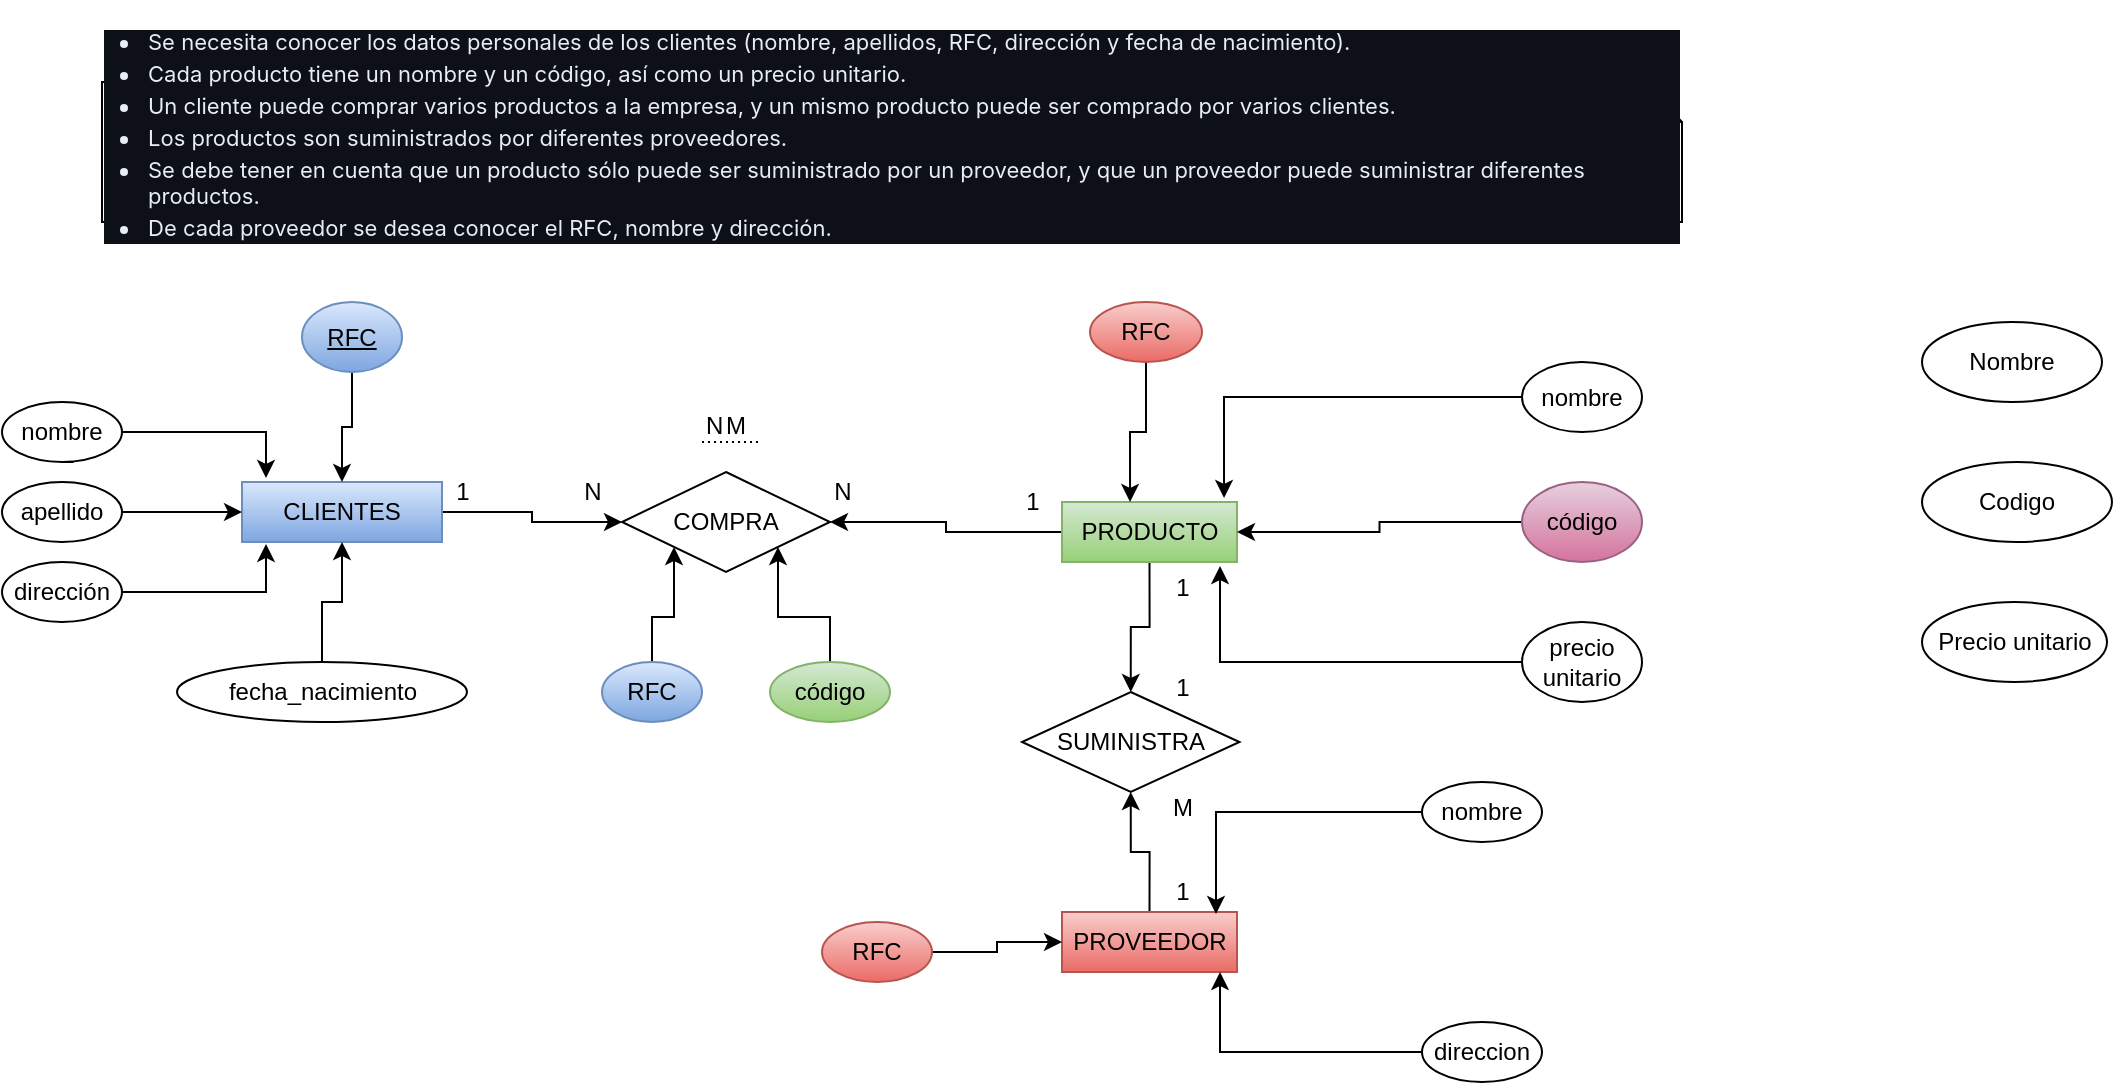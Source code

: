 <mxfile version="21.7.4" type="github">
  <diagram name="Página-1" id="YRrxscmIG7051MTdeDOo">
    <mxGraphModel dx="2049" dy="470" grid="1" gridSize="10" guides="1" tooltips="1" connect="1" arrows="1" fold="1" page="1" pageScale="1" pageWidth="1169" pageHeight="827" math="0" shadow="0">
      <root>
        <mxCell id="0" />
        <mxCell id="1" parent="0" />
        <mxCell id="bOBayo8HfqDC3svuPsRR-1" value="&lt;font style=&quot;font-size: 11px;&quot;&gt;&lt;br&gt;&lt;/font&gt;&lt;ul style=&quot;box-sizing: border-box; padding-left: 2em; margin-top: 0px; margin-bottom: 16px; color: rgb(230, 237, 243); font-family: -apple-system, BlinkMacSystemFont, &amp;quot;Segoe UI&amp;quot;, &amp;quot;Noto Sans&amp;quot;, Helvetica, Arial, sans-serif, &amp;quot;Apple Color Emoji&amp;quot;, &amp;quot;Segoe UI Emoji&amp;quot;; font-style: normal; font-variant-ligatures: normal; font-variant-caps: normal; font-weight: 400; letter-spacing: normal; orphans: 2; text-align: start; text-indent: 0px; text-transform: none; widows: 2; word-spacing: 0px; -webkit-text-stroke-width: 0px; background-color: rgb(13, 17, 23); text-decoration-thickness: initial; text-decoration-style: initial; text-decoration-color: initial; font-size: 11px;&quot; dir=&quot;auto&quot;&gt;&lt;li style=&quot;box-sizing: border-box;&quot;&gt;&lt;font style=&quot;font-size: 11px;&quot;&gt;Se necesita conocer los datos personales de los clientes (nombre, apellidos, RFC, dirección y fecha de nacimiento).&lt;/font&gt;&lt;/li&gt;&lt;li style=&quot;box-sizing: border-box; margin-top: 0.25em;&quot;&gt;&lt;font style=&quot;font-size: 11px;&quot;&gt;Cada producto tiene un nombre y un código, así como un precio unitario.&lt;/font&gt;&lt;/li&gt;&lt;li style=&quot;box-sizing: border-box; margin-top: 0.25em;&quot;&gt;&lt;font style=&quot;font-size: 11px;&quot;&gt;Un cliente puede comprar varios productos a la empresa, y un mismo producto puede ser comprado por varios clientes.&lt;/font&gt;&lt;/li&gt;&lt;li style=&quot;box-sizing: border-box; margin-top: 0.25em;&quot;&gt;&lt;font style=&quot;font-size: 11px;&quot;&gt;Los productos son suministrados por diferentes proveedores.&lt;/font&gt;&lt;/li&gt;&lt;li style=&quot;box-sizing: border-box; margin-top: 0.25em;&quot;&gt;&lt;font style=&quot;font-size: 11px;&quot;&gt;Se debe tener en cuenta que un producto sólo puede ser suministrado por un proveedor, y que un proveedor puede suministrar diferentes productos.&lt;/font&gt;&lt;/li&gt;&lt;li style=&quot;box-sizing: border-box; margin-top: 0.25em;&quot;&gt;&lt;font style=&quot;font-size: 11px;&quot;&gt;De cada proveedor se desea conocer el RFC, nombre y dirección.&lt;/font&gt;&lt;/li&gt;&lt;/ul&gt;&lt;font style=&quot;font-size: 11px;&quot;&gt;&lt;br&gt;&lt;/font&gt;" style="shape=note;size=20;whiteSpace=wrap;html=1;" parent="1" vertex="1">
          <mxGeometry x="-80" y="40" width="790" height="70" as="geometry" />
        </mxCell>
        <mxCell id="UgKePbM4dhC3H9dT4CeG-12" style="edgeStyle=orthogonalEdgeStyle;rounded=0;orthogonalLoop=1;jettySize=auto;html=1;exitX=1;exitY=0.5;exitDx=0;exitDy=0;entryX=0;entryY=0.5;entryDx=0;entryDy=0;" edge="1" parent="1" source="bOBayo8HfqDC3svuPsRR-2" target="7aSAzmRbqPZyISDXXuLN-13">
          <mxGeometry relative="1" as="geometry" />
        </mxCell>
        <mxCell id="bOBayo8HfqDC3svuPsRR-2" value="CLIENTES" style="whiteSpace=wrap;html=1;align=center;fillColor=#dae8fc;strokeColor=#6c8ebf;gradientColor=#7ea6e0;" parent="1" vertex="1">
          <mxGeometry x="-10" y="240" width="100" height="30" as="geometry" />
        </mxCell>
        <mxCell id="UgKePbM4dhC3H9dT4CeG-11" style="edgeStyle=orthogonalEdgeStyle;rounded=0;orthogonalLoop=1;jettySize=auto;html=1;exitX=0;exitY=0.5;exitDx=0;exitDy=0;entryX=1;entryY=0.5;entryDx=0;entryDy=0;" edge="1" parent="1" source="bOBayo8HfqDC3svuPsRR-3" target="7aSAzmRbqPZyISDXXuLN-13">
          <mxGeometry relative="1" as="geometry" />
        </mxCell>
        <mxCell id="UgKePbM4dhC3H9dT4CeG-15" style="edgeStyle=orthogonalEdgeStyle;rounded=0;orthogonalLoop=1;jettySize=auto;html=1;exitX=0.5;exitY=1;exitDx=0;exitDy=0;entryX=0.5;entryY=0;entryDx=0;entryDy=0;" edge="1" parent="1" source="bOBayo8HfqDC3svuPsRR-3" target="7aSAzmRbqPZyISDXXuLN-10">
          <mxGeometry relative="1" as="geometry" />
        </mxCell>
        <mxCell id="bOBayo8HfqDC3svuPsRR-3" value="PRODUCTO" style="whiteSpace=wrap;html=1;align=center;fillColor=#d5e8d4;gradientColor=#97d077;strokeColor=#82b366;" parent="1" vertex="1">
          <mxGeometry x="400" y="250" width="87.5" height="30" as="geometry" />
        </mxCell>
        <mxCell id="7aSAzmRbqPZyISDXXuLN-12" style="edgeStyle=orthogonalEdgeStyle;rounded=0;orthogonalLoop=1;jettySize=auto;html=1;exitX=0.5;exitY=1;exitDx=0;exitDy=0;" parent="1" source="bOBayo8HfqDC3svuPsRR-6" edge="1">
          <mxGeometry relative="1" as="geometry">
            <mxPoint x="-94.667" y="210.0" as="targetPoint" />
          </mxGeometry>
        </mxCell>
        <mxCell id="UgKePbM4dhC3H9dT4CeG-1" style="edgeStyle=orthogonalEdgeStyle;rounded=0;orthogonalLoop=1;jettySize=auto;html=1;exitX=1;exitY=0.5;exitDx=0;exitDy=0;entryX=0.12;entryY=-0.067;entryDx=0;entryDy=0;entryPerimeter=0;" edge="1" parent="1" source="bOBayo8HfqDC3svuPsRR-6" target="bOBayo8HfqDC3svuPsRR-2">
          <mxGeometry relative="1" as="geometry" />
        </mxCell>
        <mxCell id="bOBayo8HfqDC3svuPsRR-6" value="nombre" style="ellipse;whiteSpace=wrap;html=1;align=center;" parent="1" vertex="1">
          <mxGeometry x="-130" y="200" width="60" height="30" as="geometry" />
        </mxCell>
        <mxCell id="UgKePbM4dhC3H9dT4CeG-2" style="edgeStyle=orthogonalEdgeStyle;rounded=0;orthogonalLoop=1;jettySize=auto;html=1;exitX=1;exitY=0.5;exitDx=0;exitDy=0;entryX=0;entryY=0.5;entryDx=0;entryDy=0;" edge="1" parent="1" source="bOBayo8HfqDC3svuPsRR-7" target="bOBayo8HfqDC3svuPsRR-2">
          <mxGeometry relative="1" as="geometry" />
        </mxCell>
        <mxCell id="bOBayo8HfqDC3svuPsRR-7" value="apellido" style="ellipse;whiteSpace=wrap;html=1;align=center;" parent="1" vertex="1">
          <mxGeometry x="-130" y="240" width="60" height="30" as="geometry" />
        </mxCell>
        <mxCell id="UgKePbM4dhC3H9dT4CeG-3" style="edgeStyle=orthogonalEdgeStyle;rounded=0;orthogonalLoop=1;jettySize=auto;html=1;exitX=1;exitY=0.5;exitDx=0;exitDy=0;entryX=0.12;entryY=1.033;entryDx=0;entryDy=0;entryPerimeter=0;" edge="1" parent="1" source="bOBayo8HfqDC3svuPsRR-8" target="bOBayo8HfqDC3svuPsRR-2">
          <mxGeometry relative="1" as="geometry" />
        </mxCell>
        <mxCell id="bOBayo8HfqDC3svuPsRR-8" value="dirección" style="ellipse;whiteSpace=wrap;html=1;align=center;" parent="1" vertex="1">
          <mxGeometry x="-130" y="280" width="60" height="30" as="geometry" />
        </mxCell>
        <mxCell id="UgKePbM4dhC3H9dT4CeG-7" style="edgeStyle=orthogonalEdgeStyle;rounded=0;orthogonalLoop=1;jettySize=auto;html=1;exitX=0.5;exitY=1;exitDx=0;exitDy=0;entryX=0.5;entryY=0;entryDx=0;entryDy=0;" edge="1" parent="1" source="bOBayo8HfqDC3svuPsRR-9" target="bOBayo8HfqDC3svuPsRR-2">
          <mxGeometry relative="1" as="geometry" />
        </mxCell>
        <mxCell id="bOBayo8HfqDC3svuPsRR-9" value="RFC" style="ellipse;whiteSpace=wrap;html=1;align=center;fontStyle=4;fillColor=#dae8fc;strokeColor=#6c8ebf;gradientColor=#7ea6e0;" parent="1" vertex="1">
          <mxGeometry x="20" y="150" width="50" height="35" as="geometry" />
        </mxCell>
        <mxCell id="UgKePbM4dhC3H9dT4CeG-8" style="edgeStyle=orthogonalEdgeStyle;rounded=0;orthogonalLoop=1;jettySize=auto;html=1;exitX=0.5;exitY=0;exitDx=0;exitDy=0;" edge="1" parent="1" source="bOBayo8HfqDC3svuPsRR-10" target="bOBayo8HfqDC3svuPsRR-2">
          <mxGeometry relative="1" as="geometry" />
        </mxCell>
        <mxCell id="bOBayo8HfqDC3svuPsRR-10" value="fecha_nacimiento" style="ellipse;whiteSpace=wrap;html=1;align=center;" parent="1" vertex="1">
          <mxGeometry x="-42.5" y="330" width="145" height="30" as="geometry" />
        </mxCell>
        <mxCell id="bOBayo8HfqDC3svuPsRR-11" value="" style="endArrow=none;html=1;rounded=0;dashed=1;dashPattern=1 2;" parent="1" edge="1">
          <mxGeometry relative="1" as="geometry">
            <mxPoint x="220" y="220" as="sourcePoint" />
            <mxPoint x="250" y="220" as="targetPoint" />
            <Array as="points" />
          </mxGeometry>
        </mxCell>
        <mxCell id="bOBayo8HfqDC3svuPsRR-12" value="N" style="resizable=0;html=1;whiteSpace=wrap;align=left;verticalAlign=bottom;" parent="bOBayo8HfqDC3svuPsRR-11" connectable="0" vertex="1">
          <mxGeometry x="-1" relative="1" as="geometry">
            <mxPoint as="offset" />
          </mxGeometry>
        </mxCell>
        <mxCell id="bOBayo8HfqDC3svuPsRR-13" value="M" style="resizable=0;html=1;whiteSpace=wrap;align=right;verticalAlign=bottom;" parent="bOBayo8HfqDC3svuPsRR-11" connectable="0" vertex="1">
          <mxGeometry x="1" relative="1" as="geometry">
            <mxPoint x="-7" as="offset" />
          </mxGeometry>
        </mxCell>
        <mxCell id="UgKePbM4dhC3H9dT4CeG-25" style="edgeStyle=orthogonalEdgeStyle;rounded=0;orthogonalLoop=1;jettySize=auto;html=1;exitX=0.5;exitY=1;exitDx=0;exitDy=0;entryX=0.389;entryY=0;entryDx=0;entryDy=0;entryPerimeter=0;" edge="1" parent="1" source="7aSAzmRbqPZyISDXXuLN-4" target="bOBayo8HfqDC3svuPsRR-3">
          <mxGeometry relative="1" as="geometry" />
        </mxCell>
        <mxCell id="7aSAzmRbqPZyISDXXuLN-4" value="RFC" style="ellipse;whiteSpace=wrap;html=1;fillColor=#f8cecc;strokeColor=#b85450;gradientColor=#ea6b66;" parent="1" vertex="1">
          <mxGeometry x="414" y="150" width="56" height="30" as="geometry" />
        </mxCell>
        <mxCell id="7aSAzmRbqPZyISDXXuLN-5" value="Nombre" style="ellipse;whiteSpace=wrap;html=1;" parent="1" vertex="1">
          <mxGeometry x="830" y="160" width="90" height="40" as="geometry" />
        </mxCell>
        <mxCell id="7aSAzmRbqPZyISDXXuLN-6" value="Codigo" style="ellipse;whiteSpace=wrap;html=1;" parent="1" vertex="1">
          <mxGeometry x="830" y="230" width="95" height="40" as="geometry" />
        </mxCell>
        <mxCell id="7aSAzmRbqPZyISDXXuLN-8" value="Precio unitario" style="ellipse;whiteSpace=wrap;html=1;" parent="1" vertex="1">
          <mxGeometry x="830" y="300" width="92.5" height="40" as="geometry" />
        </mxCell>
        <mxCell id="7aSAzmRbqPZyISDXXuLN-9" value="" style="ellipse;whiteSpace=wrap;html=1;" parent="1" vertex="1">
          <mxGeometry x="640" y="120" width="90" as="geometry" />
        </mxCell>
        <mxCell id="7aSAzmRbqPZyISDXXuLN-10" value="SUMINISTRA" style="rhombus;whiteSpace=wrap;html=1;" parent="1" vertex="1">
          <mxGeometry x="380" y="345" width="108.75" height="50" as="geometry" />
        </mxCell>
        <mxCell id="UgKePbM4dhC3H9dT4CeG-17" style="edgeStyle=orthogonalEdgeStyle;rounded=0;orthogonalLoop=1;jettySize=auto;html=1;exitX=0.5;exitY=0;exitDx=0;exitDy=0;entryX=0.5;entryY=1;entryDx=0;entryDy=0;" edge="1" parent="1" source="7aSAzmRbqPZyISDXXuLN-11" target="7aSAzmRbqPZyISDXXuLN-10">
          <mxGeometry relative="1" as="geometry" />
        </mxCell>
        <mxCell id="7aSAzmRbqPZyISDXXuLN-11" value="PROVEEDOR" style="rounded=0;whiteSpace=wrap;html=1;fillColor=#f8cecc;gradientColor=#ea6b66;strokeColor=#b85450;" parent="1" vertex="1">
          <mxGeometry x="400" y="455" width="87.5" height="30" as="geometry" />
        </mxCell>
        <mxCell id="7aSAzmRbqPZyISDXXuLN-13" value="COMPRA" style="rhombus;whiteSpace=wrap;html=1;" parent="1" vertex="1">
          <mxGeometry x="180" y="235" width="104" height="50" as="geometry" />
        </mxCell>
        <mxCell id="UgKePbM4dhC3H9dT4CeG-13" style="edgeStyle=orthogonalEdgeStyle;rounded=0;orthogonalLoop=1;jettySize=auto;html=1;exitX=0.5;exitY=0;exitDx=0;exitDy=0;entryX=0;entryY=1;entryDx=0;entryDy=0;" edge="1" parent="1" source="7aSAzmRbqPZyISDXXuLN-16" target="7aSAzmRbqPZyISDXXuLN-13">
          <mxGeometry relative="1" as="geometry" />
        </mxCell>
        <mxCell id="7aSAzmRbqPZyISDXXuLN-16" value="RFC" style="ellipse;whiteSpace=wrap;html=1;align=center;fillColor=#dae8fc;gradientColor=#7ea6e0;strokeColor=#6c8ebf;" parent="1" vertex="1">
          <mxGeometry x="170" y="330" width="50" height="30" as="geometry" />
        </mxCell>
        <mxCell id="UgKePbM4dhC3H9dT4CeG-14" style="edgeStyle=orthogonalEdgeStyle;rounded=0;orthogonalLoop=1;jettySize=auto;html=1;exitX=0.5;exitY=0;exitDx=0;exitDy=0;entryX=1;entryY=1;entryDx=0;entryDy=0;" edge="1" parent="1" source="7aSAzmRbqPZyISDXXuLN-17" target="7aSAzmRbqPZyISDXXuLN-13">
          <mxGeometry relative="1" as="geometry" />
        </mxCell>
        <mxCell id="7aSAzmRbqPZyISDXXuLN-17" value="código" style="ellipse;whiteSpace=wrap;html=1;align=center;fillColor=#d5e8d4;gradientColor=#97d077;strokeColor=#82b366;" parent="1" vertex="1">
          <mxGeometry x="254" y="330" width="60" height="30" as="geometry" />
        </mxCell>
        <mxCell id="UgKePbM4dhC3H9dT4CeG-18" style="edgeStyle=orthogonalEdgeStyle;rounded=0;orthogonalLoop=1;jettySize=auto;html=1;exitX=1;exitY=0.5;exitDx=0;exitDy=0;entryX=0;entryY=0.5;entryDx=0;entryDy=0;" edge="1" parent="1" source="7aSAzmRbqPZyISDXXuLN-23" target="7aSAzmRbqPZyISDXXuLN-11">
          <mxGeometry relative="1" as="geometry" />
        </mxCell>
        <mxCell id="7aSAzmRbqPZyISDXXuLN-23" value="RFC" style="ellipse;whiteSpace=wrap;html=1;align=center;fillColor=#f8cecc;strokeColor=#b85450;gradientColor=#ea6b66;" parent="1" vertex="1">
          <mxGeometry x="280" y="460" width="55" height="30" as="geometry" />
        </mxCell>
        <mxCell id="UgKePbM4dhC3H9dT4CeG-19" style="edgeStyle=orthogonalEdgeStyle;rounded=0;orthogonalLoop=1;jettySize=auto;html=1;exitX=0;exitY=0.5;exitDx=0;exitDy=0;entryX=0.88;entryY=0.033;entryDx=0;entryDy=0;entryPerimeter=0;" edge="1" parent="1" source="7aSAzmRbqPZyISDXXuLN-24" target="7aSAzmRbqPZyISDXXuLN-11">
          <mxGeometry relative="1" as="geometry" />
        </mxCell>
        <mxCell id="7aSAzmRbqPZyISDXXuLN-24" value="nombre" style="ellipse;whiteSpace=wrap;html=1;align=center;" parent="1" vertex="1">
          <mxGeometry x="580" y="390" width="60" height="30" as="geometry" />
        </mxCell>
        <mxCell id="UgKePbM4dhC3H9dT4CeG-20" style="edgeStyle=orthogonalEdgeStyle;rounded=0;orthogonalLoop=1;jettySize=auto;html=1;exitX=0;exitY=0.5;exitDx=0;exitDy=0;entryX=0.903;entryY=1;entryDx=0;entryDy=0;entryPerimeter=0;" edge="1" parent="1" source="7aSAzmRbqPZyISDXXuLN-25" target="7aSAzmRbqPZyISDXXuLN-11">
          <mxGeometry relative="1" as="geometry" />
        </mxCell>
        <mxCell id="7aSAzmRbqPZyISDXXuLN-25" value="direccion" style="ellipse;whiteSpace=wrap;html=1;align=center;" parent="1" vertex="1">
          <mxGeometry x="580" y="510" width="60" height="30" as="geometry" />
        </mxCell>
        <mxCell id="UgKePbM4dhC3H9dT4CeG-23" style="edgeStyle=orthogonalEdgeStyle;rounded=0;orthogonalLoop=1;jettySize=auto;html=1;exitX=0;exitY=0.5;exitDx=0;exitDy=0;entryX=0.926;entryY=-0.067;entryDx=0;entryDy=0;entryPerimeter=0;" edge="1" parent="1" source="7aSAzmRbqPZyISDXXuLN-28" target="bOBayo8HfqDC3svuPsRR-3">
          <mxGeometry relative="1" as="geometry" />
        </mxCell>
        <mxCell id="7aSAzmRbqPZyISDXXuLN-28" value="nombre" style="ellipse;whiteSpace=wrap;html=1;align=center;" parent="1" vertex="1">
          <mxGeometry x="630" y="180" width="60" height="35" as="geometry" />
        </mxCell>
        <mxCell id="UgKePbM4dhC3H9dT4CeG-22" style="edgeStyle=orthogonalEdgeStyle;rounded=0;orthogonalLoop=1;jettySize=auto;html=1;exitX=0;exitY=0.5;exitDx=0;exitDy=0;" edge="1" parent="1" source="7aSAzmRbqPZyISDXXuLN-29" target="bOBayo8HfqDC3svuPsRR-3">
          <mxGeometry relative="1" as="geometry" />
        </mxCell>
        <mxCell id="7aSAzmRbqPZyISDXXuLN-29" value="código" style="ellipse;whiteSpace=wrap;html=1;align=center;fillColor=#e6d0de;gradientColor=#d5739d;strokeColor=#996185;" parent="1" vertex="1">
          <mxGeometry x="630" y="240" width="60" height="40" as="geometry" />
        </mxCell>
        <mxCell id="UgKePbM4dhC3H9dT4CeG-21" style="edgeStyle=orthogonalEdgeStyle;rounded=0;orthogonalLoop=1;jettySize=auto;html=1;exitX=0;exitY=0.5;exitDx=0;exitDy=0;entryX=0.903;entryY=1.067;entryDx=0;entryDy=0;entryPerimeter=0;" edge="1" parent="1" source="7aSAzmRbqPZyISDXXuLN-30" target="bOBayo8HfqDC3svuPsRR-3">
          <mxGeometry relative="1" as="geometry" />
        </mxCell>
        <mxCell id="7aSAzmRbqPZyISDXXuLN-30" value="precio unitario" style="ellipse;whiteSpace=wrap;html=1;align=center;" parent="1" vertex="1">
          <mxGeometry x="630" y="310" width="60" height="40" as="geometry" />
        </mxCell>
        <mxCell id="UgKePbM4dhC3H9dT4CeG-26" value="1" style="text;html=1;align=center;verticalAlign=middle;resizable=0;points=[];autosize=1;strokeColor=none;fillColor=none;" vertex="1" parent="1">
          <mxGeometry x="445" y="328" width="30" height="30" as="geometry" />
        </mxCell>
        <mxCell id="UgKePbM4dhC3H9dT4CeG-27" value="M" style="text;html=1;align=center;verticalAlign=middle;resizable=0;points=[];autosize=1;strokeColor=none;fillColor=none;" vertex="1" parent="1">
          <mxGeometry x="445" y="388" width="30" height="30" as="geometry" />
        </mxCell>
        <mxCell id="UgKePbM4dhC3H9dT4CeG-28" value="1" style="text;html=1;align=center;verticalAlign=middle;resizable=0;points=[];autosize=1;strokeColor=none;fillColor=none;" vertex="1" parent="1">
          <mxGeometry x="445" y="278" width="30" height="30" as="geometry" />
        </mxCell>
        <mxCell id="UgKePbM4dhC3H9dT4CeG-29" value="1" style="text;html=1;align=center;verticalAlign=middle;resizable=0;points=[];autosize=1;strokeColor=none;fillColor=none;" vertex="1" parent="1">
          <mxGeometry x="445" y="430" width="30" height="30" as="geometry" />
        </mxCell>
        <mxCell id="UgKePbM4dhC3H9dT4CeG-30" value="1" style="text;html=1;align=center;verticalAlign=middle;resizable=0;points=[];autosize=1;strokeColor=none;fillColor=none;" vertex="1" parent="1">
          <mxGeometry x="370" y="235" width="30" height="30" as="geometry" />
        </mxCell>
        <mxCell id="UgKePbM4dhC3H9dT4CeG-31" value="N" style="text;html=1;align=center;verticalAlign=middle;resizable=0;points=[];autosize=1;strokeColor=none;fillColor=none;" vertex="1" parent="1">
          <mxGeometry x="275" y="230" width="30" height="30" as="geometry" />
        </mxCell>
        <mxCell id="UgKePbM4dhC3H9dT4CeG-32" value="N" style="text;html=1;align=center;verticalAlign=middle;resizable=0;points=[];autosize=1;strokeColor=none;fillColor=none;" vertex="1" parent="1">
          <mxGeometry x="150" y="230" width="30" height="30" as="geometry" />
        </mxCell>
        <mxCell id="UgKePbM4dhC3H9dT4CeG-33" value="1" style="text;html=1;align=center;verticalAlign=middle;resizable=0;points=[];autosize=1;strokeColor=none;fillColor=none;" vertex="1" parent="1">
          <mxGeometry x="85" y="230" width="30" height="30" as="geometry" />
        </mxCell>
      </root>
    </mxGraphModel>
  </diagram>
</mxfile>
